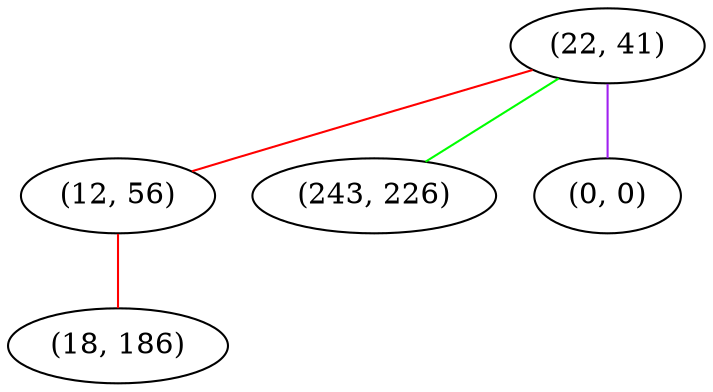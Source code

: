 graph "" {
"(22, 41)";
"(12, 56)";
"(243, 226)";
"(0, 0)";
"(18, 186)";
"(22, 41)" -- "(243, 226)"  [color=green, key=0, weight=2];
"(22, 41)" -- "(0, 0)"  [color=purple, key=0, weight=4];
"(22, 41)" -- "(12, 56)"  [color=red, key=0, weight=1];
"(12, 56)" -- "(18, 186)"  [color=red, key=0, weight=1];
}

